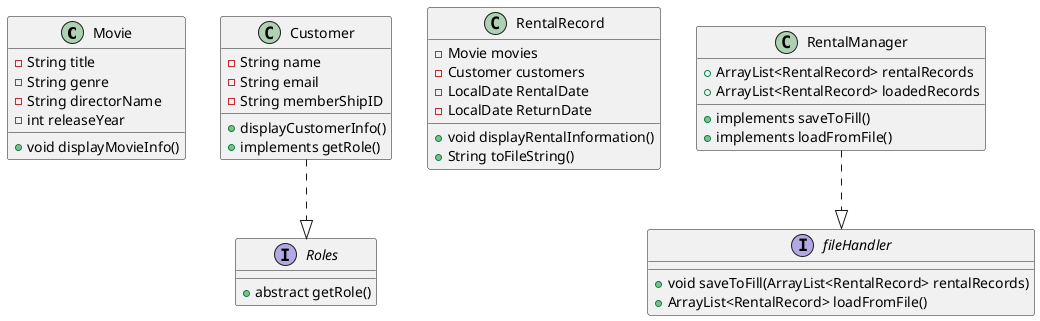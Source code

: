 @startuml

class Movie{
 -String title
 -String genre
 -String directorName
 -int releaseYear
 + void displayMovieInfo()

}

class Customer{
    -String name
    -String email
    -String memberShipID
    +displayCustomerInfo()
    +implements getRole()
}

class RentalRecord{
 -Movie movies
 -Customer customers
 -LocalDate RentalDate
 -LocalDate ReturnDate
 +void displayRentalInformation()
 +String toFileString()
}

class RentalManager{
    +ArrayList<RentalRecord> rentalRecords
    +implements saveToFill()
    +implements loadFromFile()
    +ArrayList<RentalRecord> loadedRecords
}





interface fileHandler{
    +void saveToFill(ArrayList<RentalRecord> rentalRecords)
    +ArrayList<RentalRecord> loadFromFile()

}


interface Roles{
    +abstract getRole()
}


Customer ..|> Roles
RentalManager ..|> fileHandler


@enduml
